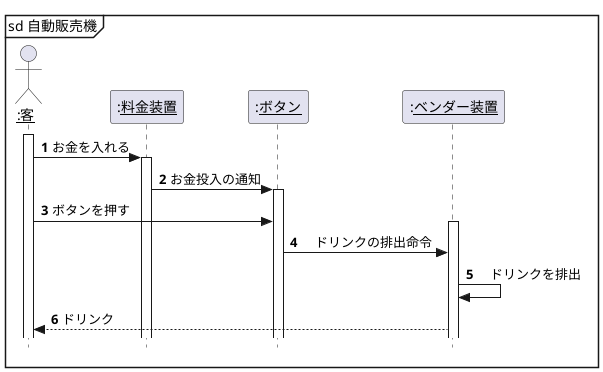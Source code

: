 @startuml 演習6-4-3
    hide footbox
    autonumber
    skinparam style strictuml
    actor "<u>:客</u>" as custmer

    mainframe sd 自動販売機
    participant ":<u>料金装置</u>" as money
    participant ":<u>ボタン</u>" as button
    participant ":<u>ベンダー装置</u>" as bender
    activate custmer
        custmer->money :お金を入れる
        activate money
            money->button :お金投入の通知
            activate button
                custmer->button: ボタンを押す
                activate bender
                    button->bender:　ドリンクの排出命令
                    bender->bender: 　ドリンクを排出
                    custmer<--bender: ドリンク
@enduml
